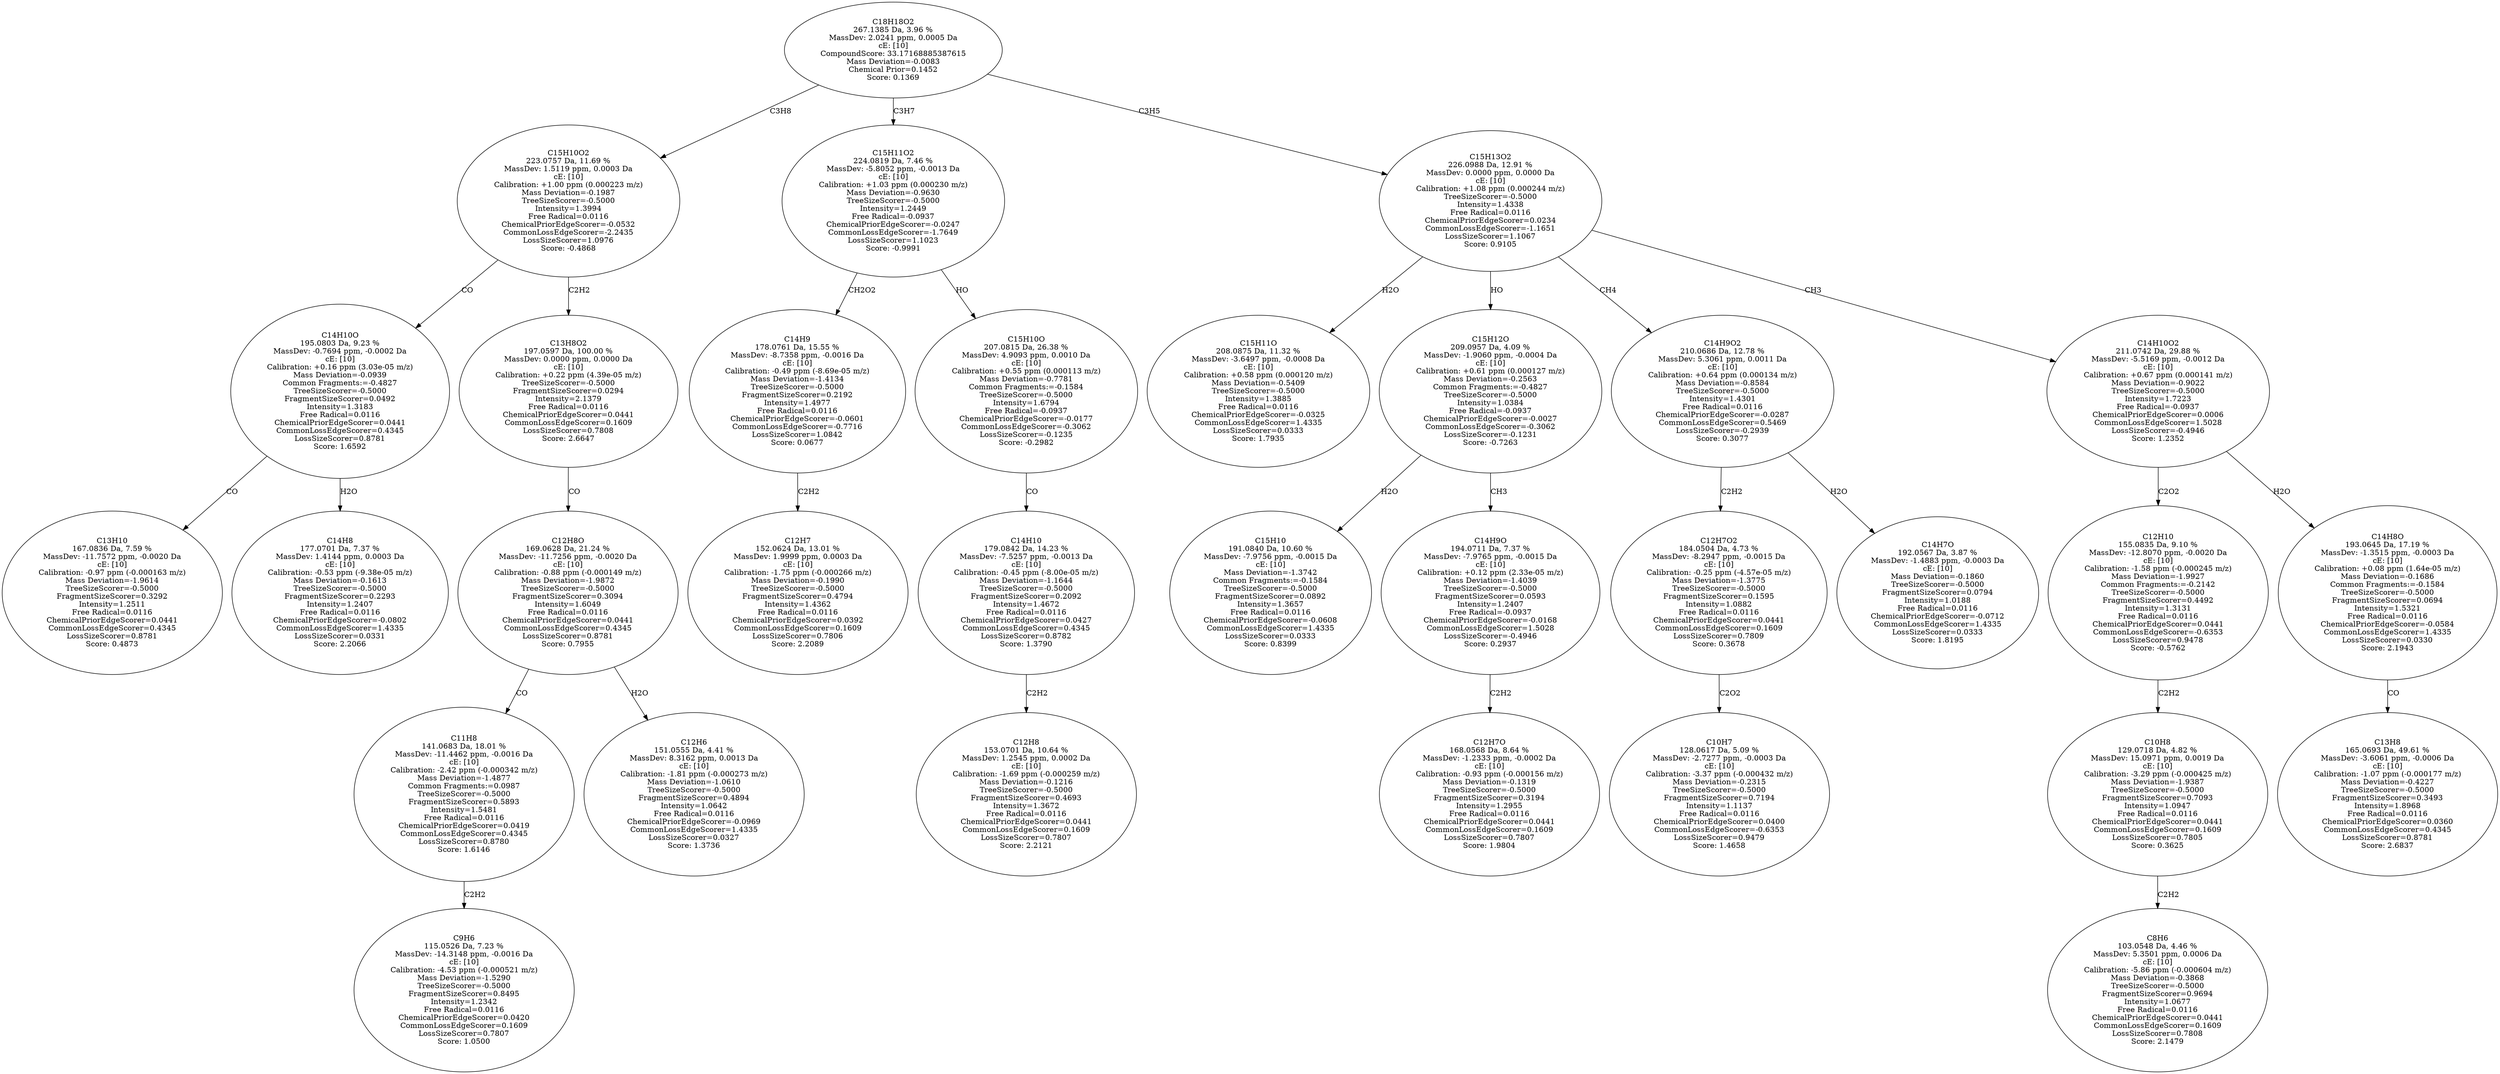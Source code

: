 strict digraph {
v1 [label="C13H10\n167.0836 Da, 7.59 %\nMassDev: -11.7572 ppm, -0.0020 Da\ncE: [10]\nCalibration: -0.97 ppm (-0.000163 m/z)\nMass Deviation=-1.9614\nTreeSizeScorer=-0.5000\nFragmentSizeScorer=0.3292\nIntensity=1.2511\nFree Radical=0.0116\nChemicalPriorEdgeScorer=0.0441\nCommonLossEdgeScorer=0.4345\nLossSizeScorer=0.8781\nScore: 0.4873"];
v2 [label="C14H8\n177.0701 Da, 7.37 %\nMassDev: 1.4144 ppm, 0.0003 Da\ncE: [10]\nCalibration: -0.53 ppm (-9.38e-05 m/z)\nMass Deviation=-0.1613\nTreeSizeScorer=-0.5000\nFragmentSizeScorer=0.2293\nIntensity=1.2407\nFree Radical=0.0116\nChemicalPriorEdgeScorer=-0.0802\nCommonLossEdgeScorer=1.4335\nLossSizeScorer=0.0331\nScore: 2.2066"];
v3 [label="C14H10O\n195.0803 Da, 9.23 %\nMassDev: -0.7694 ppm, -0.0002 Da\ncE: [10]\nCalibration: +0.16 ppm (3.03e-05 m/z)\nMass Deviation=-0.0939\nCommon Fragments:=-0.4827\nTreeSizeScorer=-0.5000\nFragmentSizeScorer=0.0492\nIntensity=1.3183\nFree Radical=0.0116\nChemicalPriorEdgeScorer=0.0441\nCommonLossEdgeScorer=0.4345\nLossSizeScorer=0.8781\nScore: 1.6592"];
v4 [label="C9H6\n115.0526 Da, 7.23 %\nMassDev: -14.3148 ppm, -0.0016 Da\ncE: [10]\nCalibration: -4.53 ppm (-0.000521 m/z)\nMass Deviation=-1.5290\nTreeSizeScorer=-0.5000\nFragmentSizeScorer=0.8495\nIntensity=1.2342\nFree Radical=0.0116\nChemicalPriorEdgeScorer=0.0420\nCommonLossEdgeScorer=0.1609\nLossSizeScorer=0.7807\nScore: 1.0500"];
v5 [label="C11H8\n141.0683 Da, 18.01 %\nMassDev: -11.4462 ppm, -0.0016 Da\ncE: [10]\nCalibration: -2.42 ppm (-0.000342 m/z)\nMass Deviation=-1.4877\nCommon Fragments:=0.0987\nTreeSizeScorer=-0.5000\nFragmentSizeScorer=0.5893\nIntensity=1.5481\nFree Radical=0.0116\nChemicalPriorEdgeScorer=0.0419\nCommonLossEdgeScorer=0.4345\nLossSizeScorer=0.8780\nScore: 1.6146"];
v6 [label="C12H6\n151.0555 Da, 4.41 %\nMassDev: 8.3162 ppm, 0.0013 Da\ncE: [10]\nCalibration: -1.81 ppm (-0.000273 m/z)\nMass Deviation=-1.0610\nTreeSizeScorer=-0.5000\nFragmentSizeScorer=0.4894\nIntensity=1.0642\nFree Radical=0.0116\nChemicalPriorEdgeScorer=-0.0969\nCommonLossEdgeScorer=1.4335\nLossSizeScorer=0.0327\nScore: 1.3736"];
v7 [label="C12H8O\n169.0628 Da, 21.24 %\nMassDev: -11.7256 ppm, -0.0020 Da\ncE: [10]\nCalibration: -0.88 ppm (-0.000149 m/z)\nMass Deviation=-1.9872\nTreeSizeScorer=-0.5000\nFragmentSizeScorer=0.3094\nIntensity=1.6049\nFree Radical=0.0116\nChemicalPriorEdgeScorer=0.0441\nCommonLossEdgeScorer=0.4345\nLossSizeScorer=0.8781\nScore: 0.7955"];
v8 [label="C13H8O2\n197.0597 Da, 100.00 %\nMassDev: 0.0000 ppm, 0.0000 Da\ncE: [10]\nCalibration: +0.22 ppm (4.39e-05 m/z)\nTreeSizeScorer=-0.5000\nFragmentSizeScorer=0.0294\nIntensity=2.1379\nFree Radical=0.0116\nChemicalPriorEdgeScorer=0.0441\nCommonLossEdgeScorer=0.1609\nLossSizeScorer=0.7808\nScore: 2.6647"];
v9 [label="C15H10O2\n223.0757 Da, 11.69 %\nMassDev: 1.5119 ppm, 0.0003 Da\ncE: [10]\nCalibration: +1.00 ppm (0.000223 m/z)\nMass Deviation=-0.1987\nTreeSizeScorer=-0.5000\nIntensity=1.3994\nFree Radical=0.0116\nChemicalPriorEdgeScorer=-0.0532\nCommonLossEdgeScorer=-2.2435\nLossSizeScorer=1.0976\nScore: -0.4868"];
v10 [label="C12H7\n152.0624 Da, 13.01 %\nMassDev: 1.9999 ppm, 0.0003 Da\ncE: [10]\nCalibration: -1.75 ppm (-0.000266 m/z)\nMass Deviation=-0.1990\nTreeSizeScorer=-0.5000\nFragmentSizeScorer=0.4794\nIntensity=1.4362\nFree Radical=0.0116\nChemicalPriorEdgeScorer=0.0392\nCommonLossEdgeScorer=0.1609\nLossSizeScorer=0.7806\nScore: 2.2089"];
v11 [label="C14H9\n178.0761 Da, 15.55 %\nMassDev: -8.7358 ppm, -0.0016 Da\ncE: [10]\nCalibration: -0.49 ppm (-8.69e-05 m/z)\nMass Deviation=-1.4134\nTreeSizeScorer=-0.5000\nFragmentSizeScorer=0.2192\nIntensity=1.4977\nFree Radical=0.0116\nChemicalPriorEdgeScorer=-0.0601\nCommonLossEdgeScorer=-0.7716\nLossSizeScorer=1.0842\nScore: 0.0677"];
v12 [label="C12H8\n153.0701 Da, 10.64 %\nMassDev: 1.2545 ppm, 0.0002 Da\ncE: [10]\nCalibration: -1.69 ppm (-0.000259 m/z)\nMass Deviation=-0.1216\nTreeSizeScorer=-0.5000\nFragmentSizeScorer=0.4693\nIntensity=1.3672\nFree Radical=0.0116\nChemicalPriorEdgeScorer=0.0441\nCommonLossEdgeScorer=0.1609\nLossSizeScorer=0.7807\nScore: 2.2121"];
v13 [label="C14H10\n179.0842 Da, 14.23 %\nMassDev: -7.5257 ppm, -0.0013 Da\ncE: [10]\nCalibration: -0.45 ppm (-8.00e-05 m/z)\nMass Deviation=-1.1644\nTreeSizeScorer=-0.5000\nFragmentSizeScorer=0.2092\nIntensity=1.4672\nFree Radical=0.0116\nChemicalPriorEdgeScorer=0.0427\nCommonLossEdgeScorer=0.4345\nLossSizeScorer=0.8782\nScore: 1.3790"];
v14 [label="C15H10O\n207.0815 Da, 26.38 %\nMassDev: 4.9093 ppm, 0.0010 Da\ncE: [10]\nCalibration: +0.55 ppm (0.000113 m/z)\nMass Deviation=-0.7781\nCommon Fragments:=-0.1584\nTreeSizeScorer=-0.5000\nIntensity=1.6794\nFree Radical=-0.0937\nChemicalPriorEdgeScorer=-0.0177\nCommonLossEdgeScorer=-0.3062\nLossSizeScorer=-0.1235\nScore: -0.2982"];
v15 [label="C15H11O2\n224.0819 Da, 7.46 %\nMassDev: -5.8052 ppm, -0.0013 Da\ncE: [10]\nCalibration: +1.03 ppm (0.000230 m/z)\nMass Deviation=-0.9630\nTreeSizeScorer=-0.5000\nIntensity=1.2449\nFree Radical=-0.0937\nChemicalPriorEdgeScorer=-0.0247\nCommonLossEdgeScorer=-1.7649\nLossSizeScorer=1.1023\nScore: -0.9991"];
v16 [label="C15H11O\n208.0875 Da, 11.32 %\nMassDev: -3.6497 ppm, -0.0008 Da\ncE: [10]\nCalibration: +0.58 ppm (0.000120 m/z)\nMass Deviation=-0.5409\nTreeSizeScorer=-0.5000\nIntensity=1.3885\nFree Radical=0.0116\nChemicalPriorEdgeScorer=-0.0325\nCommonLossEdgeScorer=1.4335\nLossSizeScorer=0.0333\nScore: 1.7935"];
v17 [label="C15H10\n191.0840 Da, 10.60 %\nMassDev: -7.9756 ppm, -0.0015 Da\ncE: [10]\nMass Deviation=-1.3742\nCommon Fragments:=-0.1584\nTreeSizeScorer=-0.5000\nFragmentSizeScorer=0.0892\nIntensity=1.3657\nFree Radical=0.0116\nChemicalPriorEdgeScorer=-0.0608\nCommonLossEdgeScorer=1.4335\nLossSizeScorer=0.0333\nScore: 0.8399"];
v18 [label="C12H7O\n168.0568 Da, 8.64 %\nMassDev: -1.2333 ppm, -0.0002 Da\ncE: [10]\nCalibration: -0.93 ppm (-0.000156 m/z)\nMass Deviation=-0.1319\nTreeSizeScorer=-0.5000\nFragmentSizeScorer=0.3194\nIntensity=1.2955\nFree Radical=0.0116\nChemicalPriorEdgeScorer=0.0441\nCommonLossEdgeScorer=0.1609\nLossSizeScorer=0.7807\nScore: 1.9804"];
v19 [label="C14H9O\n194.0711 Da, 7.37 %\nMassDev: -7.9765 ppm, -0.0015 Da\ncE: [10]\nCalibration: +0.12 ppm (2.33e-05 m/z)\nMass Deviation=-1.4039\nTreeSizeScorer=-0.5000\nFragmentSizeScorer=0.0593\nIntensity=1.2407\nFree Radical=-0.0937\nChemicalPriorEdgeScorer=-0.0168\nCommonLossEdgeScorer=1.5028\nLossSizeScorer=-0.4946\nScore: 0.2937"];
v20 [label="C15H12O\n209.0957 Da, 4.09 %\nMassDev: -1.9060 ppm, -0.0004 Da\ncE: [10]\nCalibration: +0.61 ppm (0.000127 m/z)\nMass Deviation=-0.2563\nCommon Fragments:=-0.4827\nTreeSizeScorer=-0.5000\nIntensity=1.0384\nFree Radical=-0.0937\nChemicalPriorEdgeScorer=-0.0027\nCommonLossEdgeScorer=-0.3062\nLossSizeScorer=-0.1231\nScore: -0.7263"];
v21 [label="C10H7\n128.0617 Da, 5.09 %\nMassDev: -2.7277 ppm, -0.0003 Da\ncE: [10]\nCalibration: -3.37 ppm (-0.000432 m/z)\nMass Deviation=-0.2315\nTreeSizeScorer=-0.5000\nFragmentSizeScorer=0.7194\nIntensity=1.1137\nFree Radical=0.0116\nChemicalPriorEdgeScorer=0.0400\nCommonLossEdgeScorer=-0.6353\nLossSizeScorer=0.9479\nScore: 1.4658"];
v22 [label="C12H7O2\n184.0504 Da, 4.73 %\nMassDev: -8.2947 ppm, -0.0015 Da\ncE: [10]\nCalibration: -0.25 ppm (-4.57e-05 m/z)\nMass Deviation=-1.3775\nTreeSizeScorer=-0.5000\nFragmentSizeScorer=0.1595\nIntensity=1.0882\nFree Radical=0.0116\nChemicalPriorEdgeScorer=0.0441\nCommonLossEdgeScorer=0.1609\nLossSizeScorer=0.7809\nScore: 0.3678"];
v23 [label="C14H7O\n192.0567 Da, 3.87 %\nMassDev: -1.4883 ppm, -0.0003 Da\ncE: [10]\nMass Deviation=-0.1860\nTreeSizeScorer=-0.5000\nFragmentSizeScorer=0.0794\nIntensity=1.0188\nFree Radical=0.0116\nChemicalPriorEdgeScorer=-0.0712\nCommonLossEdgeScorer=1.4335\nLossSizeScorer=0.0333\nScore: 1.8195"];
v24 [label="C14H9O2\n210.0686 Da, 12.78 %\nMassDev: 5.3061 ppm, 0.0011 Da\ncE: [10]\nCalibration: +0.64 ppm (0.000134 m/z)\nMass Deviation=-0.8584\nTreeSizeScorer=-0.5000\nIntensity=1.4301\nFree Radical=0.0116\nChemicalPriorEdgeScorer=-0.0287\nCommonLossEdgeScorer=0.5469\nLossSizeScorer=-0.2939\nScore: 0.3077"];
v25 [label="C8H6\n103.0548 Da, 4.46 %\nMassDev: 5.3501 ppm, 0.0006 Da\ncE: [10]\nCalibration: -5.86 ppm (-0.000604 m/z)\nMass Deviation=-0.3868\nTreeSizeScorer=-0.5000\nFragmentSizeScorer=0.9694\nIntensity=1.0677\nFree Radical=0.0116\nChemicalPriorEdgeScorer=0.0441\nCommonLossEdgeScorer=0.1609\nLossSizeScorer=0.7808\nScore: 2.1479"];
v26 [label="C10H8\n129.0718 Da, 4.82 %\nMassDev: 15.0971 ppm, 0.0019 Da\ncE: [10]\nCalibration: -3.29 ppm (-0.000425 m/z)\nMass Deviation=-1.9387\nTreeSizeScorer=-0.5000\nFragmentSizeScorer=0.7093\nIntensity=1.0947\nFree Radical=0.0116\nChemicalPriorEdgeScorer=0.0441\nCommonLossEdgeScorer=0.1609\nLossSizeScorer=0.7805\nScore: 0.3625"];
v27 [label="C12H10\n155.0835 Da, 9.10 %\nMassDev: -12.8070 ppm, -0.0020 Da\ncE: [10]\nCalibration: -1.58 ppm (-0.000245 m/z)\nMass Deviation=-1.9927\nCommon Fragments:=-0.2142\nTreeSizeScorer=-0.5000\nFragmentSizeScorer=0.4492\nIntensity=1.3131\nFree Radical=0.0116\nChemicalPriorEdgeScorer=0.0441\nCommonLossEdgeScorer=-0.6353\nLossSizeScorer=0.9478\nScore: -0.5762"];
v28 [label="C13H8\n165.0693 Da, 49.61 %\nMassDev: -3.6061 ppm, -0.0006 Da\ncE: [10]\nCalibration: -1.07 ppm (-0.000177 m/z)\nMass Deviation=-0.4227\nTreeSizeScorer=-0.5000\nFragmentSizeScorer=0.3493\nIntensity=1.8968\nFree Radical=0.0116\nChemicalPriorEdgeScorer=0.0360\nCommonLossEdgeScorer=0.4345\nLossSizeScorer=0.8781\nScore: 2.6837"];
v29 [label="C14H8O\n193.0645 Da, 17.19 %\nMassDev: -1.3515 ppm, -0.0003 Da\ncE: [10]\nCalibration: +0.08 ppm (1.64e-05 m/z)\nMass Deviation=-0.1686\nCommon Fragments:=-0.1584\nTreeSizeScorer=-0.5000\nFragmentSizeScorer=0.0694\nIntensity=1.5321\nFree Radical=0.0116\nChemicalPriorEdgeScorer=-0.0584\nCommonLossEdgeScorer=1.4335\nLossSizeScorer=0.0330\nScore: 2.1943"];
v30 [label="C14H10O2\n211.0742 Da, 29.88 %\nMassDev: -5.5169 ppm, -0.0012 Da\ncE: [10]\nCalibration: +0.67 ppm (0.000141 m/z)\nMass Deviation=-0.9022\nTreeSizeScorer=-0.5000\nIntensity=1.7223\nFree Radical=-0.0937\nChemicalPriorEdgeScorer=0.0006\nCommonLossEdgeScorer=1.5028\nLossSizeScorer=-0.4946\nScore: 1.2352"];
v31 [label="C15H13O2\n226.0988 Da, 12.91 %\nMassDev: 0.0000 ppm, 0.0000 Da\ncE: [10]\nCalibration: +1.08 ppm (0.000244 m/z)\nTreeSizeScorer=-0.5000\nIntensity=1.4338\nFree Radical=0.0116\nChemicalPriorEdgeScorer=0.0234\nCommonLossEdgeScorer=-1.1651\nLossSizeScorer=1.1067\nScore: 0.9105"];
v32 [label="C18H18O2\n267.1385 Da, 3.96 %\nMassDev: 2.0241 ppm, 0.0005 Da\ncE: [10]\nCompoundScore: 33.17168885387615\nMass Deviation=-0.0083\nChemical Prior=0.1452\nScore: 0.1369"];
v3 -> v1 [label="CO"];
v3 -> v2 [label="H2O"];
v9 -> v3 [label="CO"];
v5 -> v4 [label="C2H2"];
v7 -> v5 [label="CO"];
v7 -> v6 [label="H2O"];
v8 -> v7 [label="CO"];
v9 -> v8 [label="C2H2"];
v32 -> v9 [label="C3H8"];
v11 -> v10 [label="C2H2"];
v15 -> v11 [label="CH2O2"];
v13 -> v12 [label="C2H2"];
v14 -> v13 [label="CO"];
v15 -> v14 [label="HO"];
v32 -> v15 [label="C3H7"];
v31 -> v16 [label="H2O"];
v20 -> v17 [label="H2O"];
v19 -> v18 [label="C2H2"];
v20 -> v19 [label="CH3"];
v31 -> v20 [label="HO"];
v22 -> v21 [label="C2O2"];
v24 -> v22 [label="C2H2"];
v24 -> v23 [label="H2O"];
v31 -> v24 [label="CH4"];
v26 -> v25 [label="C2H2"];
v27 -> v26 [label="C2H2"];
v30 -> v27 [label="C2O2"];
v29 -> v28 [label="CO"];
v30 -> v29 [label="H2O"];
v31 -> v30 [label="CH3"];
v32 -> v31 [label="C3H5"];
}